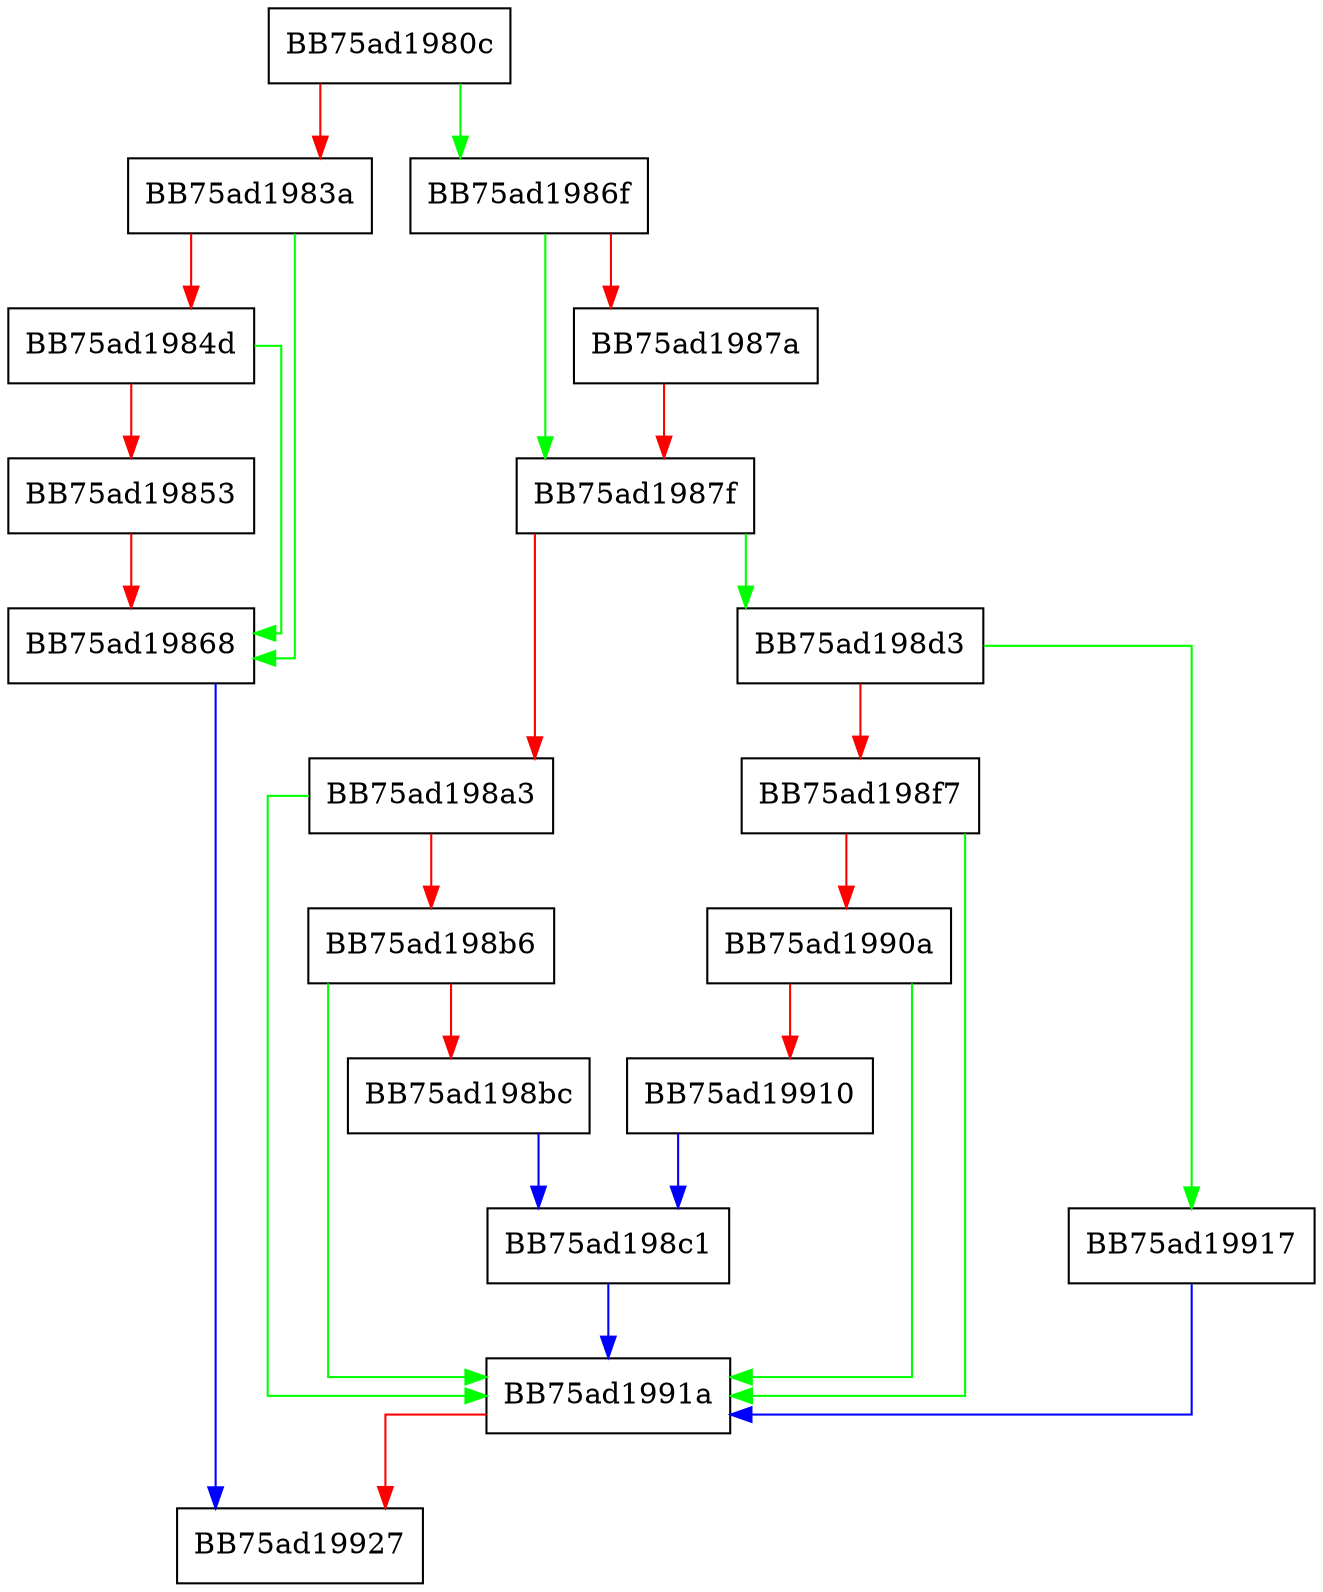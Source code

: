 digraph MoveClear {
  node [shape="box"];
  graph [splines=ortho];
  BB75ad1980c -> BB75ad1986f [color="green"];
  BB75ad1980c -> BB75ad1983a [color="red"];
  BB75ad1983a -> BB75ad19868 [color="green"];
  BB75ad1983a -> BB75ad1984d [color="red"];
  BB75ad1984d -> BB75ad19868 [color="green"];
  BB75ad1984d -> BB75ad19853 [color="red"];
  BB75ad19853 -> BB75ad19868 [color="red"];
  BB75ad19868 -> BB75ad19927 [color="blue"];
  BB75ad1986f -> BB75ad1987f [color="green"];
  BB75ad1986f -> BB75ad1987a [color="red"];
  BB75ad1987a -> BB75ad1987f [color="red"];
  BB75ad1987f -> BB75ad198d3 [color="green"];
  BB75ad1987f -> BB75ad198a3 [color="red"];
  BB75ad198a3 -> BB75ad1991a [color="green"];
  BB75ad198a3 -> BB75ad198b6 [color="red"];
  BB75ad198b6 -> BB75ad1991a [color="green"];
  BB75ad198b6 -> BB75ad198bc [color="red"];
  BB75ad198bc -> BB75ad198c1 [color="blue"];
  BB75ad198c1 -> BB75ad1991a [color="blue"];
  BB75ad198d3 -> BB75ad19917 [color="green"];
  BB75ad198d3 -> BB75ad198f7 [color="red"];
  BB75ad198f7 -> BB75ad1991a [color="green"];
  BB75ad198f7 -> BB75ad1990a [color="red"];
  BB75ad1990a -> BB75ad1991a [color="green"];
  BB75ad1990a -> BB75ad19910 [color="red"];
  BB75ad19910 -> BB75ad198c1 [color="blue"];
  BB75ad19917 -> BB75ad1991a [color="blue"];
  BB75ad1991a -> BB75ad19927 [color="red"];
}